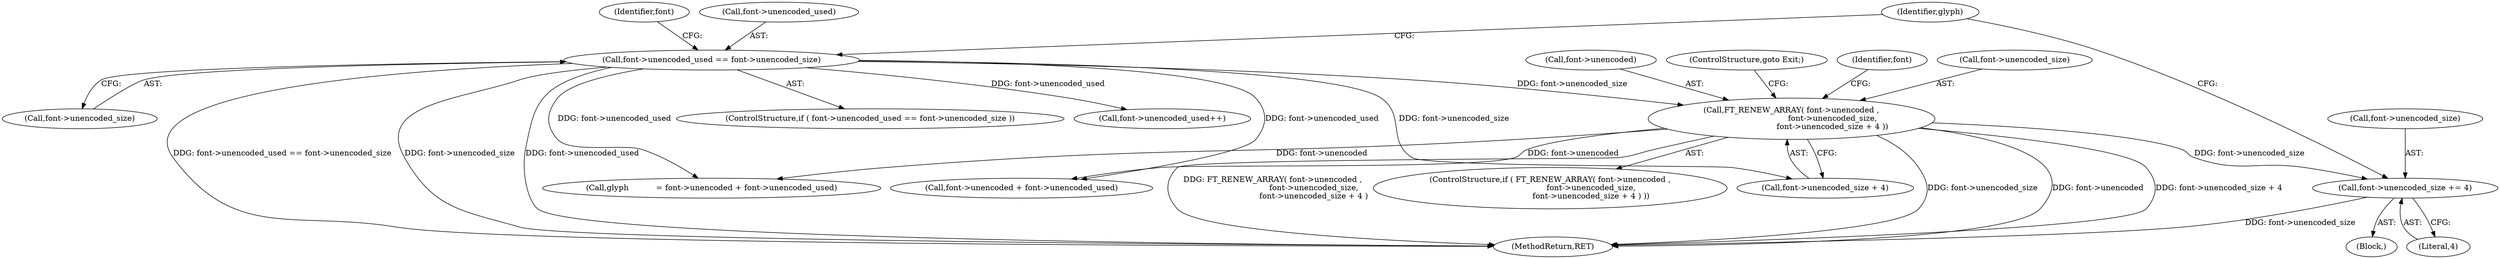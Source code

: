 digraph "0_savannah_7f2e4f4f553f6836be7683f66226afac3fa979b8@pointer" {
"1000723" [label="(Call,font->unencoded_size += 4)"];
"1000710" [label="(Call,FT_RENEW_ARRAY( font->unencoded ,\n                                 font->unencoded_size,\n                                 font->unencoded_size + 4 ))"];
"1000701" [label="(Call,font->unencoded_used == font->unencoded_size)"];
"1000711" [label="(Call,font->unencoded)"];
"1000708" [label="(Block,)"];
"1000702" [label="(Call,font->unencoded_used)"];
"1000722" [label="(ControlStructure,goto Exit;)"];
"1000700" [label="(ControlStructure,if ( font->unencoded_used == font->unencoded_size ))"];
"1000748" [label="(Call,font->unencoded_used++)"];
"1000701" [label="(Call,font->unencoded_used == font->unencoded_size)"];
"1000710" [label="(Call,FT_RENEW_ARRAY( font->unencoded ,\n                                 font->unencoded_size,\n                                 font->unencoded_size + 4 ))"];
"1000725" [label="(Identifier,font)"];
"1000723" [label="(Call,font->unencoded_size += 4)"];
"1000714" [label="(Call,font->unencoded_size)"];
"1000712" [label="(Identifier,font)"];
"1000709" [label="(ControlStructure,if ( FT_RENEW_ARRAY( font->unencoded ,\n                                 font->unencoded_size,\n                                 font->unencoded_size + 4 ) ))"];
"1000717" [label="(Call,font->unencoded_size + 4)"];
"1000727" [label="(Literal,4)"];
"1000729" [label="(Identifier,glyph)"];
"1000730" [label="(Call,font->unencoded + font->unencoded_used)"];
"1000705" [label="(Call,font->unencoded_size)"];
"1000724" [label="(Call,font->unencoded_size)"];
"1001562" [label="(MethodReturn,RET)"];
"1000728" [label="(Call,glyph           = font->unencoded + font->unencoded_used)"];
"1000723" -> "1000708"  [label="AST: "];
"1000723" -> "1000727"  [label="CFG: "];
"1000724" -> "1000723"  [label="AST: "];
"1000727" -> "1000723"  [label="AST: "];
"1000729" -> "1000723"  [label="CFG: "];
"1000723" -> "1001562"  [label="DDG: font->unencoded_size"];
"1000710" -> "1000723"  [label="DDG: font->unencoded_size"];
"1000710" -> "1000709"  [label="AST: "];
"1000710" -> "1000717"  [label="CFG: "];
"1000711" -> "1000710"  [label="AST: "];
"1000714" -> "1000710"  [label="AST: "];
"1000717" -> "1000710"  [label="AST: "];
"1000722" -> "1000710"  [label="CFG: "];
"1000725" -> "1000710"  [label="CFG: "];
"1000710" -> "1001562"  [label="DDG: font->unencoded_size"];
"1000710" -> "1001562"  [label="DDG: font->unencoded"];
"1000710" -> "1001562"  [label="DDG: font->unencoded_size + 4"];
"1000710" -> "1001562"  [label="DDG: FT_RENEW_ARRAY( font->unencoded ,\n                                 font->unencoded_size,\n                                 font->unencoded_size + 4 )"];
"1000701" -> "1000710"  [label="DDG: font->unencoded_size"];
"1000710" -> "1000728"  [label="DDG: font->unencoded"];
"1000710" -> "1000730"  [label="DDG: font->unencoded"];
"1000701" -> "1000700"  [label="AST: "];
"1000701" -> "1000705"  [label="CFG: "];
"1000702" -> "1000701"  [label="AST: "];
"1000705" -> "1000701"  [label="AST: "];
"1000712" -> "1000701"  [label="CFG: "];
"1000729" -> "1000701"  [label="CFG: "];
"1000701" -> "1001562"  [label="DDG: font->unencoded_used == font->unencoded_size"];
"1000701" -> "1001562"  [label="DDG: font->unencoded_size"];
"1000701" -> "1001562"  [label="DDG: font->unencoded_used"];
"1000701" -> "1000717"  [label="DDG: font->unencoded_size"];
"1000701" -> "1000728"  [label="DDG: font->unencoded_used"];
"1000701" -> "1000730"  [label="DDG: font->unencoded_used"];
"1000701" -> "1000748"  [label="DDG: font->unencoded_used"];
}

